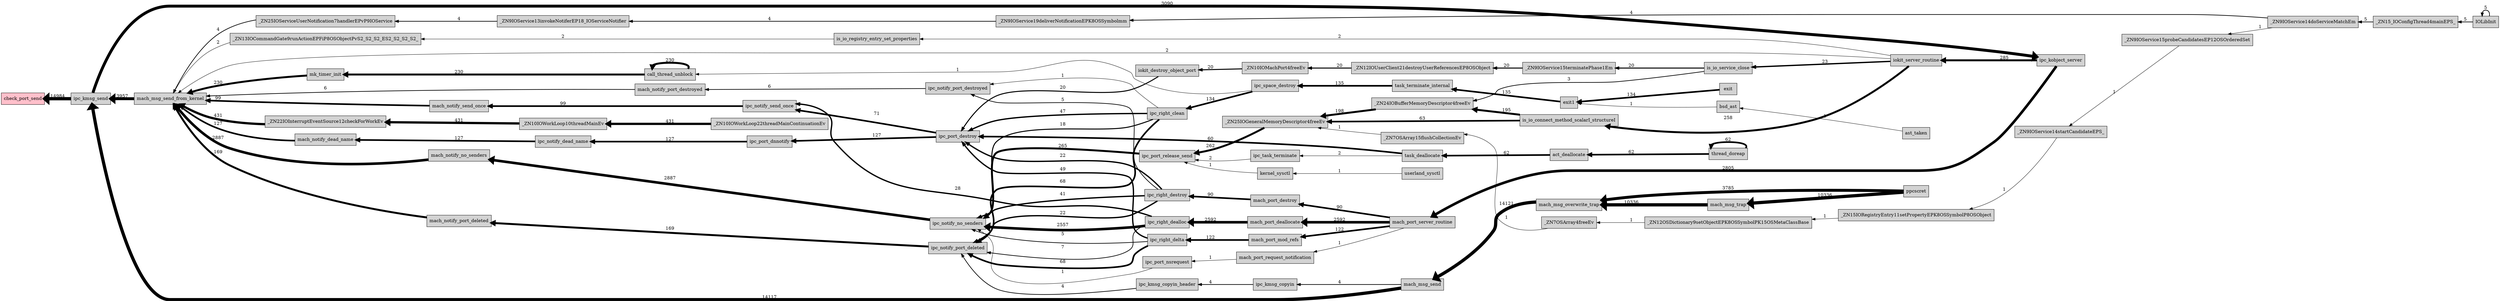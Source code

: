 digraph x {
 rankdir = LR;
 edge [dir=back];
 node [shape=record, style=filled];
 graph [order=out];

check_port_send [fillcolor="pink"];

mach_msg_send_from_kernel -> _ZN25IOServiceUserNotification7handlerEPvP9IOService [label="4",style="setlinewidth(2)"];
_ZN7OSArray4freeEv -> _ZN12OSDictionary9setObjectEPK8OSSymbolPK15OSMetaClassBase [label="1",style="setlinewidth(1)"];
call_thread_unblock -> ipc_space_destroy [label="1",style="setlinewidth(1)"];
iokit_destroy_object_port -> _ZN10IOMachPort4freeEv [label="20",style="setlinewidth(3)"];
ipc_right_delta -> mach_port_mod_refs [label="122",style="setlinewidth(5)"];
ipc_notify_no_senders -> ipc_right_destroy [label="41",style="setlinewidth(4)"];
ipc_port_destroy -> ipc_right_delta [label="49",style="setlinewidth(4)"];
ipc_notify_send_once -> ipc_port_destroy [label="71",style="setlinewidth(5)"];
kernel_sysctl -> userland_sysctl [label="1",style="setlinewidth(1)"];
ipc_notify_no_senders -> ipc_right_dealloc [label="2557",style="setlinewidth(8)"];
mach_notify_port_deleted -> ipc_notify_port_deleted [label="169",style="setlinewidth(6)"];
ipc_port_destroy -> task_deallocate [label="60",style="setlinewidth(5)"];
ipc_port_nsrequest -> mach_port_request_notification [label="1",style="setlinewidth(1)"];
mach_port_server_routine -> ipc_kobject_server [label="2805",style="setlinewidth(8)"];
mach_msg_send_from_kernel -> mk_timer_init [label="230",style="setlinewidth(6)"];
ipc_right_dealloc -> mach_port_deallocate [label="2592",style="setlinewidth(8)"];
ipc_port_dnnotify -> ipc_port_destroy [label="127",style="setlinewidth(5)"];
is_io_service_close -> iokit_server_routine [label="23",style="setlinewidth(4)"];
mach_msg_send_from_kernel -> _ZN22IOInterruptEventSource12checkForWorkEv [label="431",style="setlinewidth(7)"];
ipc_notify_port_deleted -> ipc_right_destroy [label="22",style="setlinewidth(4)"];
thread_doreap -> thread_doreap [label="62",style="setlinewidth(5)"];
ipc_notify_port_deleted -> ipc_right_clean [label="68",style="setlinewidth(5)"];
ipc_kmsg_copyin -> mach_msg_send [label="4",style="setlinewidth(2)"];
mach_msg_overwrite_trap -> mach_msg_trap [label="10336",style="setlinewidth(10)"];
ipc_notify_no_senders -> ipc_right_clean [label="18",style="setlinewidth(3)"];
exit1 -> exit [label="134",style="setlinewidth(5)"];
ipc_kobject_server -> ipc_kmsg_send [label="3090",style="setlinewidth(9)"];
ipc_right_clean -> ipc_space_destroy [label="134",style="setlinewidth(5)"];
_ZN12IOUserClient21destroyUserReferencesEP8OSObject -> _ZN9IOService15terminatePhase1Em [label="20",style="setlinewidth(3)"];
ipc_notify_port_deleted -> ipc_right_delta [label="68",style="setlinewidth(5)"];
mach_msg_trap -> ppcscret [label="10336",style="setlinewidth(10)"];
IOLibInit -> IOLibInit [label="5",style="setlinewidth(2)"];
_ZN25IOGeneralMemoryDescriptor4freeEv -> _ZN24IOBufferMemoryDescriptor4freeEv [label="198",style="setlinewidth(6)"];
is_io_connect_method_scalarI_structureI -> iokit_server_routine [label="258",style="setlinewidth(6)"];
bsd_ast -> ast_taken [label="1",style="setlinewidth(1)"];
_ZN15_IOConfigThread4mainEPS_ -> IOLibInit [label="5",style="setlinewidth(2)"];
ipc_port_release_send -> kernel_sysctl [label="1",style="setlinewidth(1)"];
ipc_port_release_send -> ipc_task_terminate [label="2",style="setlinewidth(1)"];
ipc_right_destroy -> mach_port_destroy [label="90",style="setlinewidth(5)"];
check_port_send -> ipc_kmsg_send [label="14984",style="setlinewidth(10)"];
_ZN24IOBufferMemoryDescriptor4freeEv -> is_io_connect_method_scalarI_structureI [label="195",style="setlinewidth(6)"];
mach_msg_send_from_kernel -> _ZN13IOCommandGate9runActionEPFiP8OSObjectPvS2_S2_S2_ES2_S2_S2_S2_ [label="2",style="setlinewidth(1)"];
_ZN9IOService19deliverNotificationEPK8OSSymbolmm -> _ZN9IOService14doServiceMatchEm [label="4",style="setlinewidth(2)"];
ipc_task_terminate -> task_deallocate [label="2",style="setlinewidth(1)"];
_ZN9IOService15probeCandidatesEP12OSOrderedSet -> _ZN9IOService14doServiceMatchEm [label="1",style="setlinewidth(1)"];
_ZN9IOService14doServiceMatchEm -> _ZN15_IOConfigThread4mainEPS_ [label="5",style="setlinewidth(2)"];
_ZN25IOServiceUserNotification7handlerEPvP9IOService -> _ZN9IOService13invokeNotiferEP18_IOServiceNotifier [label="4",style="setlinewidth(2)"];
mach_notify_send_once -> ipc_notify_send_once [label="99",style="setlinewidth(5)"];
ipc_notify_port_destroyed -> ipc_right_clean [label="1",style="setlinewidth(1)"];
mach_notify_no_senders -> ipc_notify_no_senders [label="2887",style="setlinewidth(8)"];
ipc_port_destroy -> ipc_right_destroy [label="22",style="setlinewidth(4)"];
task_deallocate -> act_deallocate [label="62",style="setlinewidth(5)"];
mach_msg_send_from_kernel -> iokit_server_routine [label="2",style="setlinewidth(1)"];
mach_msg_overwrite_trap -> ppcscret [label="3785",style="setlinewidth(9)"];
ipc_notify_dead_name -> ipc_port_dnnotify [label="127",style="setlinewidth(5)"];
mach_msg_send_from_kernel -> mach_notify_dead_name [label="127",style="setlinewidth(5)"];
mach_port_mod_refs -> mach_port_server_routine [label="122",style="setlinewidth(5)"];
_ZN9IOService14startCandidateEPS_ -> _ZN9IOService15probeCandidatesEP12OSOrderedSet [label="1",style="setlinewidth(1)"];
_ZN7OSArray15flushCollectionEv -> _ZN7OSArray4freeEv [label="1",style="setlinewidth(1)"];
ipc_kmsg_copyin_header -> ipc_kmsg_copyin [label="4",style="setlinewidth(2)"];
mach_port_request_notification -> mach_port_server_routine [label="1",style="setlinewidth(1)"];
exit1 -> bsd_ast [label="1",style="setlinewidth(1)"];
call_thread_unblock -> call_thread_unblock [label="230",style="setlinewidth(6)"];
_ZN10IOWorkLoop10threadMainEv -> _ZN10IOWorkLoop22threadMainContinuationEv [label="431",style="setlinewidth(7)"];
ipc_kmsg_send -> mach_msg_send_from_kernel [label="3957",style="setlinewidth(9)"];
_ZN22IOInterruptEventSource12checkForWorkEv -> _ZN10IOWorkLoop10threadMainEv [label="431",style="setlinewidth(7)"];
_ZN9IOService13invokeNotiferEP18_IOServiceNotifier -> _ZN9IOService19deliverNotificationEPK8OSSymbolmm [label="4",style="setlinewidth(2)"];
ipc_port_release_send -> _ZN25IOGeneralMemoryDescriptor4freeEv [label="262",style="setlinewidth(6)"];
_ZN10IOMachPort4freeEv -> _ZN12IOUserClient21destroyUserReferencesEP8OSObject [label="20",style="setlinewidth(3)"];
task_terminate_internal -> exit1 [label="135",style="setlinewidth(5)"];
mach_msg_send_from_kernel -> mach_notify_no_senders [label="2887",style="setlinewidth(8)"];
act_deallocate -> thread_doreap [label="62",style="setlinewidth(5)"];
ipc_notify_port_deleted -> ipc_kmsg_copyin_header [label="4",style="setlinewidth(2)"];
_ZN25IOGeneralMemoryDescriptor4freeEv -> _ZN7OSArray15flushCollectionEv [label="1",style="setlinewidth(1)"];
mach_msg_send_from_kernel -> mach_notify_port_destroyed [label="6",style="setlinewidth(2)"];
_ZN9IOService15terminatePhase1Em -> is_io_service_close [label="20",style="setlinewidth(3)"];
ipc_notify_no_senders -> ipc_port_release_send [label="265",style="setlinewidth(6)"];
ipc_space_destroy -> task_terminate_internal [label="135",style="setlinewidth(5)"];
ipc_notify_port_destroyed -> ipc_right_destroy [label="5",style="setlinewidth(2)"];
_ZN12OSDictionary9setObjectEPK8OSSymbolPK15OSMetaClassBase -> _ZN15IORegistryEntry11setPropertyEPK8OSSymbolP8OSObject [label="1",style="setlinewidth(1)"];
is_io_registry_entry_set_properties -> iokit_server_routine [label="2",style="setlinewidth(1)"];
_ZN25IOGeneralMemoryDescriptor4freeEv -> is_io_connect_method_scalarI_structureI [label="63",style="setlinewidth(5)"];
ipc_port_destroy -> iokit_destroy_object_port [label="20",style="setlinewidth(3)"];
ipc_kmsg_send -> mach_msg_send [label="14117",style="setlinewidth(10)"];
mach_notify_port_destroyed -> ipc_notify_port_destroyed [label="6",style="setlinewidth(2)"];
mach_port_destroy -> mach_port_server_routine [label="90",style="setlinewidth(5)"];
mach_msg_send_from_kernel -> mach_notify_send_once [label="99",style="setlinewidth(5)"];
ipc_notify_send_once -> ipc_right_dealloc [label="28",style="setlinewidth(4)"];
iokit_server_routine -> ipc_kobject_server [label="285",style="setlinewidth(6)"];
mach_notify_dead_name -> ipc_notify_dead_name [label="127",style="setlinewidth(5)"];
_ZN24IOBufferMemoryDescriptor4freeEv -> is_io_service_close [label="3",style="setlinewidth(2)"];
_ZN15IORegistryEntry11setPropertyEPK8OSSymbolP8OSObject -> _ZN9IOService14startCandidateEPS_ [label="1",style="setlinewidth(1)"];
ipc_notify_port_deleted -> ipc_right_dealloc [label="7",style="setlinewidth(2)"];
_ZN13IOCommandGate9runActionEPFiP8OSObjectPvS2_S2_S2_ES2_S2_S2_S2_ -> is_io_registry_entry_set_properties [label="2",style="setlinewidth(1)"];
ipc_notify_no_senders -> ipc_right_delta [label="5",style="setlinewidth(2)"];
mach_msg_send_from_kernel -> mach_notify_port_deleted [label="169",style="setlinewidth(6)"];
mk_timer_init -> call_thread_unblock [label="230",style="setlinewidth(6)"];
mach_port_deallocate -> mach_port_server_routine [label="2592",style="setlinewidth(8)"];
mach_msg_send -> mach_msg_overwrite_trap [label="14121",style="setlinewidth(10)"];
ipc_notify_no_senders -> ipc_port_nsrequest [label="1",style="setlinewidth(1)"];
ipc_port_destroy -> ipc_right_clean [label="47",style="setlinewidth(4)"];

}
